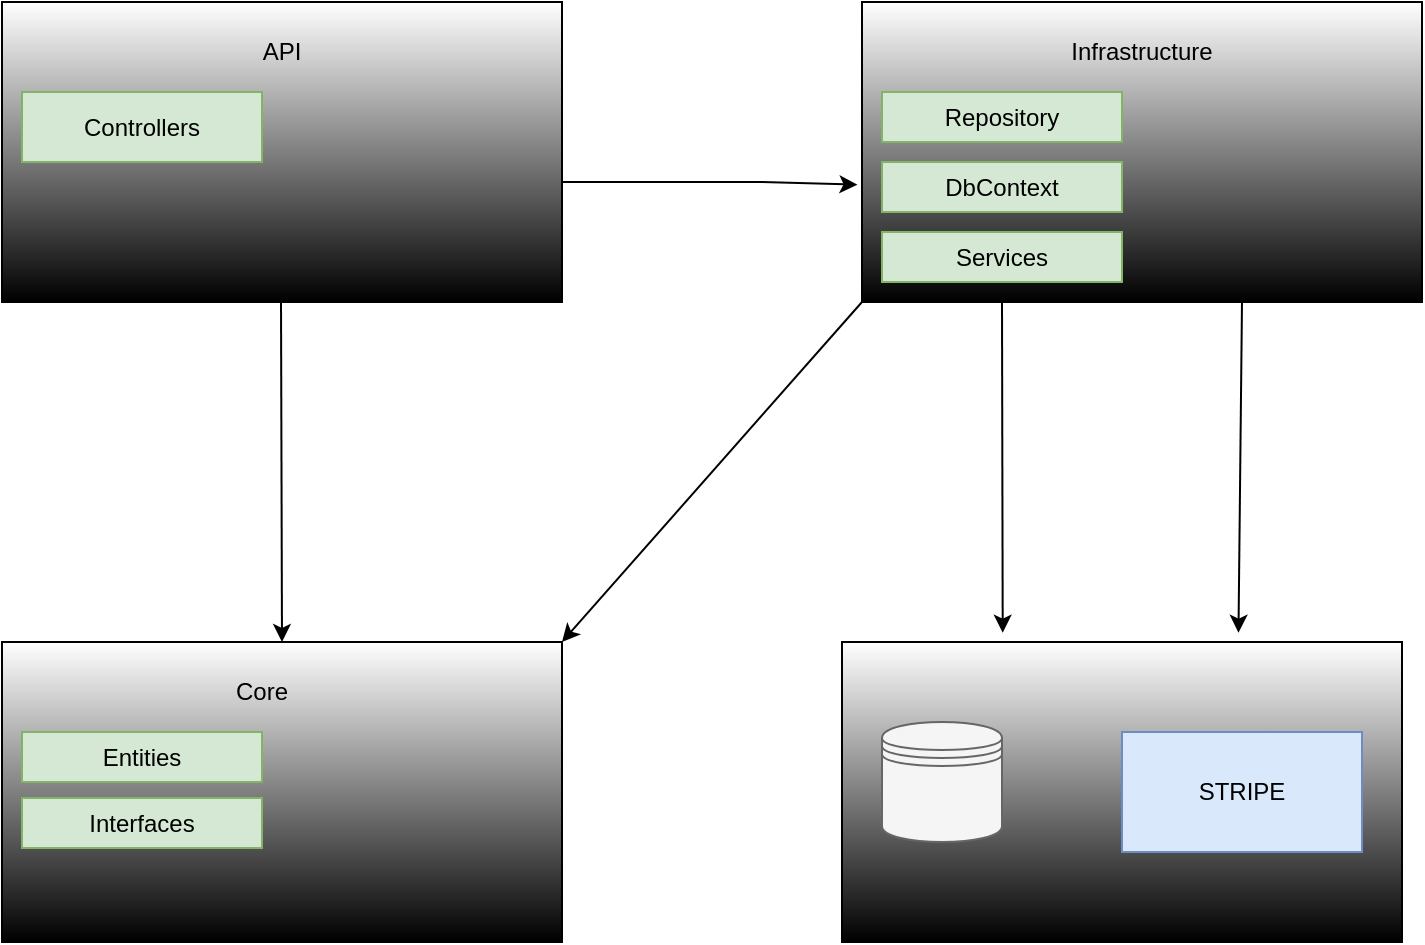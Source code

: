 <mxfile>
    <diagram id="kgpKYQtTHZ0yAKxKKP6v" name="MainAppArchDiagram">
        <mxGraphModel dx="1392" dy="623" grid="1" gridSize="10" guides="1" tooltips="1" connect="1" arrows="1" fold="1" page="1" pageScale="1" pageWidth="850" pageHeight="1100" math="0" shadow="0">
            <root>
                <mxCell id="0"/>
                <mxCell id="1" parent="0"/>
                <mxCell id="3ADqGS6lFxCkBstKZRWA-1" value="" style="rounded=0;whiteSpace=wrap;html=1;gradientColor=default;" parent="1" vertex="1">
                    <mxGeometry x="90" y="140" width="280" height="150" as="geometry"/>
                </mxCell>
                <mxCell id="3ADqGS6lFxCkBstKZRWA-3" value="" style="rounded=0;whiteSpace=wrap;html=1;gradientColor=default;" parent="1" vertex="1">
                    <mxGeometry x="90" y="460" width="280" height="150" as="geometry"/>
                </mxCell>
                <mxCell id="3ADqGS6lFxCkBstKZRWA-4" value="" style="rounded=0;whiteSpace=wrap;html=1;gradientColor=default;" parent="1" vertex="1">
                    <mxGeometry x="510" y="460" width="280" height="150" as="geometry"/>
                </mxCell>
                <mxCell id="3ADqGS6lFxCkBstKZRWA-5" value="" style="rounded=0;whiteSpace=wrap;html=1;gradientColor=default;" parent="1" vertex="1">
                    <mxGeometry x="520" y="140" width="280" height="150" as="geometry"/>
                </mxCell>
                <mxCell id="3ADqGS6lFxCkBstKZRWA-6" value="" style="endArrow=classic;html=1;rounded=0;entryX=0.5;entryY=0;entryDx=0;entryDy=0;" parent="1" target="3ADqGS6lFxCkBstKZRWA-3" edge="1">
                    <mxGeometry width="50" height="50" relative="1" as="geometry">
                        <mxPoint x="229.5" y="290" as="sourcePoint"/>
                        <mxPoint x="229.5" y="400" as="targetPoint"/>
                    </mxGeometry>
                </mxCell>
                <mxCell id="3ADqGS6lFxCkBstKZRWA-7" value="" style="endArrow=classic;html=1;rounded=0;entryX=-0.008;entryY=0.609;entryDx=0;entryDy=0;entryPerimeter=0;" parent="1" target="3ADqGS6lFxCkBstKZRWA-5" edge="1">
                    <mxGeometry width="50" height="50" relative="1" as="geometry">
                        <mxPoint x="370" y="230" as="sourcePoint"/>
                        <mxPoint x="420" y="180" as="targetPoint"/>
                        <Array as="points">
                            <mxPoint x="470" y="230"/>
                        </Array>
                    </mxGeometry>
                </mxCell>
                <mxCell id="3ADqGS6lFxCkBstKZRWA-8" value="" style="endArrow=classic;html=1;rounded=0;entryX=1;entryY=0;entryDx=0;entryDy=0;" parent="1" target="3ADqGS6lFxCkBstKZRWA-3" edge="1">
                    <mxGeometry width="50" height="50" relative="1" as="geometry">
                        <mxPoint x="520" y="290" as="sourcePoint"/>
                        <mxPoint x="500" y="360" as="targetPoint"/>
                    </mxGeometry>
                </mxCell>
                <mxCell id="3ADqGS6lFxCkBstKZRWA-9" value="" style="endArrow=classic;html=1;rounded=0;entryX=0.287;entryY=-0.031;entryDx=0;entryDy=0;entryPerimeter=0;" parent="1" target="3ADqGS6lFxCkBstKZRWA-4" edge="1">
                    <mxGeometry width="50" height="50" relative="1" as="geometry">
                        <mxPoint x="590" y="290" as="sourcePoint"/>
                        <mxPoint x="590" y="400" as="targetPoint"/>
                    </mxGeometry>
                </mxCell>
                <mxCell id="3ADqGS6lFxCkBstKZRWA-10" value="" style="endArrow=classic;html=1;rounded=0;entryX=0.708;entryY=-0.031;entryDx=0;entryDy=0;entryPerimeter=0;" parent="1" target="3ADqGS6lFxCkBstKZRWA-4" edge="1">
                    <mxGeometry width="50" height="50" relative="1" as="geometry">
                        <mxPoint x="710" y="290" as="sourcePoint"/>
                        <mxPoint x="760" y="240" as="targetPoint"/>
                    </mxGeometry>
                </mxCell>
                <mxCell id="3ADqGS6lFxCkBstKZRWA-11" value="" style="shape=datastore;whiteSpace=wrap;html=1;fillColor=#f5f5f5;fontColor=#333333;strokeColor=#666666;" parent="1" vertex="1">
                    <mxGeometry x="530" y="500" width="60" height="60" as="geometry"/>
                </mxCell>
                <mxCell id="3ADqGS6lFxCkBstKZRWA-12" value="&lt;font color=&quot;#000000&quot;&gt;STRIPE&lt;/font&gt;" style="rounded=0;whiteSpace=wrap;html=1;fillColor=#dae8fc;strokeColor=#6c8ebf;" parent="1" vertex="1">
                    <mxGeometry x="650" y="505" width="120" height="60" as="geometry"/>
                </mxCell>
                <mxCell id="3ADqGS6lFxCkBstKZRWA-13" value="&lt;font color=&quot;#000000&quot;&gt;Controllers&lt;/font&gt;" style="rounded=0;whiteSpace=wrap;html=1;fillColor=#d5e8d4;strokeColor=#82b366;" parent="1" vertex="1">
                    <mxGeometry x="100" y="185" width="120" height="35" as="geometry"/>
                </mxCell>
                <mxCell id="3ADqGS6lFxCkBstKZRWA-14" value="API" style="text;html=1;strokeColor=none;fillColor=none;align=center;verticalAlign=middle;whiteSpace=wrap;rounded=0;" parent="1" vertex="1">
                    <mxGeometry x="200" y="150" width="60" height="30" as="geometry"/>
                </mxCell>
                <mxCell id="3ADqGS6lFxCkBstKZRWA-15" value="Core" style="text;html=1;strokeColor=none;fillColor=none;align=center;verticalAlign=middle;whiteSpace=wrap;rounded=0;" parent="1" vertex="1">
                    <mxGeometry x="190" y="470" width="60" height="30" as="geometry"/>
                </mxCell>
                <mxCell id="3ADqGS6lFxCkBstKZRWA-16" value="Infrastructure" style="text;html=1;strokeColor=none;fillColor=none;align=center;verticalAlign=middle;whiteSpace=wrap;rounded=0;" parent="1" vertex="1">
                    <mxGeometry x="630" y="150" width="60" height="30" as="geometry"/>
                </mxCell>
                <mxCell id="3ADqGS6lFxCkBstKZRWA-19" value="&lt;font color=&quot;#000000&quot;&gt;Repository&lt;/font&gt;" style="rounded=0;whiteSpace=wrap;html=1;fillColor=#d5e8d4;strokeColor=#82b366;" parent="1" vertex="1">
                    <mxGeometry x="530" y="185" width="120" height="25" as="geometry"/>
                </mxCell>
                <mxCell id="3ADqGS6lFxCkBstKZRWA-20" value="&lt;font color=&quot;#000000&quot;&gt;DbContext&lt;/font&gt;" style="rounded=0;whiteSpace=wrap;html=1;fillColor=#d5e8d4;strokeColor=#82b366;" parent="1" vertex="1">
                    <mxGeometry x="530" y="220" width="120" height="25" as="geometry"/>
                </mxCell>
                <mxCell id="3ADqGS6lFxCkBstKZRWA-21" value="&lt;font color=&quot;#000000&quot;&gt;Services&lt;/font&gt;" style="rounded=0;whiteSpace=wrap;html=1;fillColor=#d5e8d4;strokeColor=#82b366;" parent="1" vertex="1">
                    <mxGeometry x="530" y="255" width="120" height="25" as="geometry"/>
                </mxCell>
                <mxCell id="3ADqGS6lFxCkBstKZRWA-22" value="&lt;font color=&quot;#000000&quot;&gt;Interfaces&lt;/font&gt;" style="rounded=0;whiteSpace=wrap;html=1;fillColor=#d5e8d4;strokeColor=#82b366;" parent="1" vertex="1">
                    <mxGeometry x="100" y="538" width="120" height="25" as="geometry"/>
                </mxCell>
                <mxCell id="3ADqGS6lFxCkBstKZRWA-23" value="&lt;font color=&quot;#000000&quot;&gt;Entities&lt;/font&gt;" style="rounded=0;whiteSpace=wrap;html=1;fillColor=#d5e8d4;strokeColor=#82b366;" parent="1" vertex="1">
                    <mxGeometry x="100" y="505" width="120" height="25" as="geometry"/>
                </mxCell>
            </root>
        </mxGraphModel>
    </diagram>
</mxfile>
